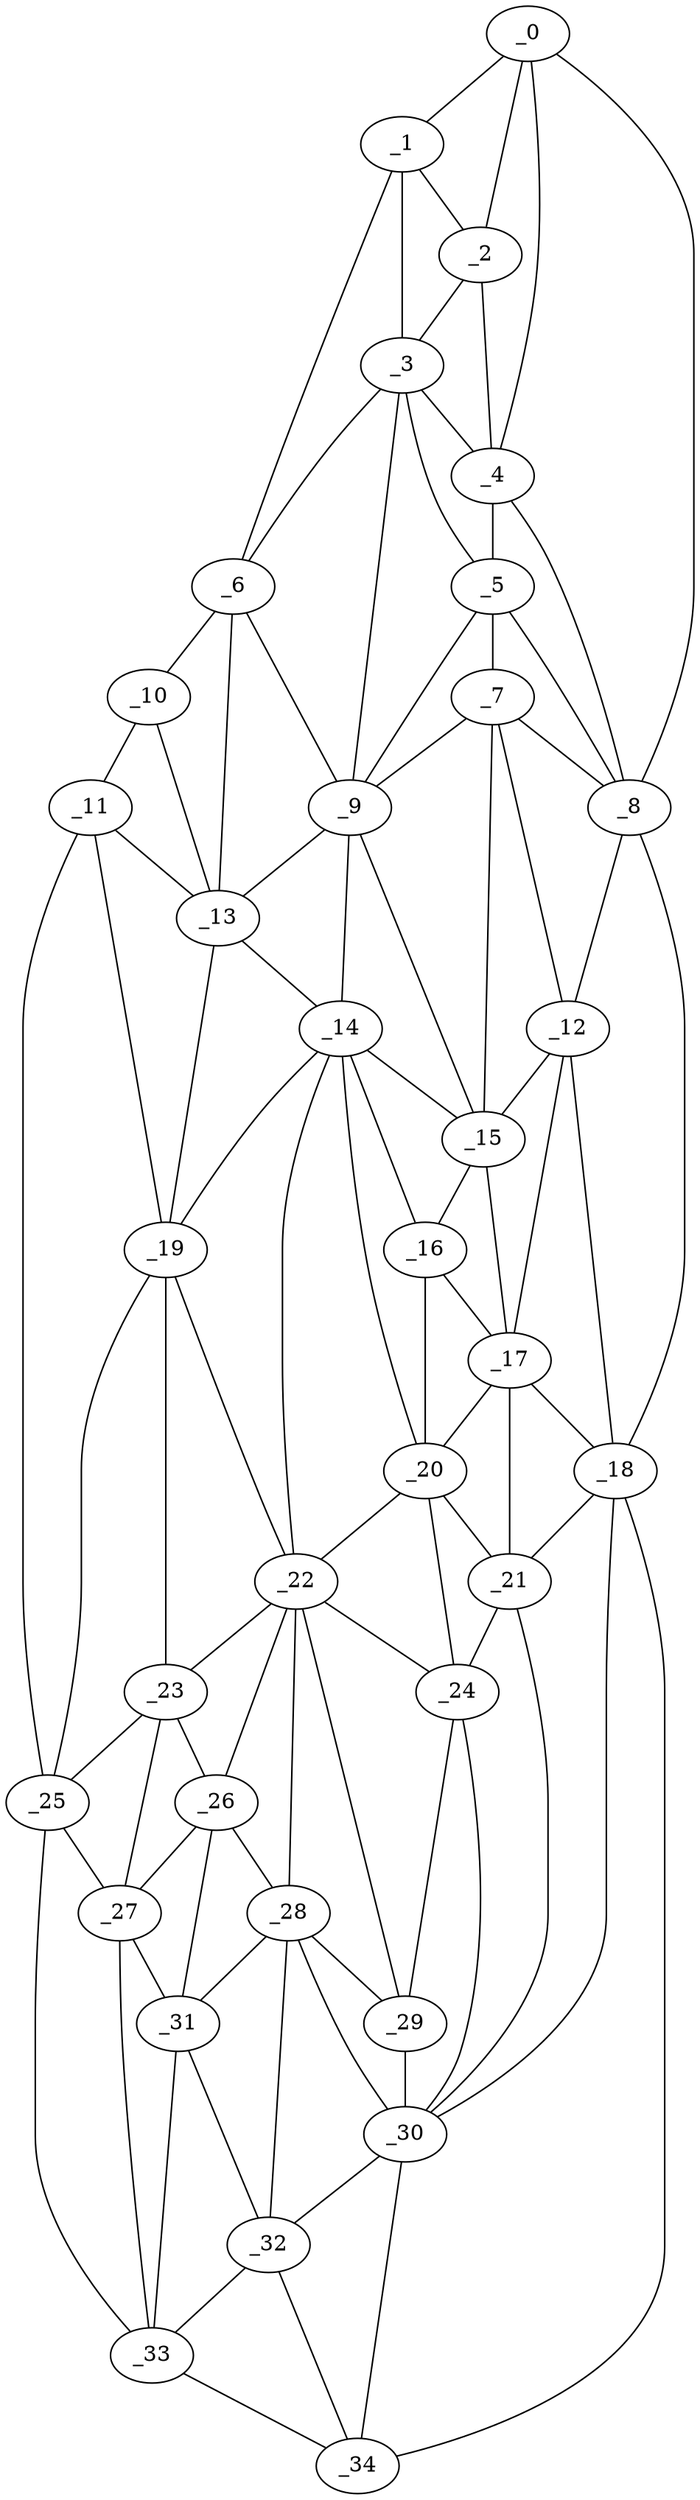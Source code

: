 graph "obj8__125.gxl" {
	_0	 [x=7,
		y=69];
	_1	 [x=12,
		y=65];
	_0 -- _1	 [valence=1];
	_2	 [x=21,
		y=65];
	_0 -- _2	 [valence=1];
	_4	 [x=34,
		y=70];
	_0 -- _4	 [valence=1];
	_8	 [x=50,
		y=93];
	_0 -- _8	 [valence=1];
	_1 -- _2	 [valence=2];
	_3	 [x=32,
		y=55];
	_1 -- _3	 [valence=1];
	_6	 [x=41,
		y=45];
	_1 -- _6	 [valence=1];
	_2 -- _3	 [valence=2];
	_2 -- _4	 [valence=1];
	_3 -- _4	 [valence=2];
	_5	 [x=40,
		y=72];
	_3 -- _5	 [valence=2];
	_3 -- _6	 [valence=2];
	_9	 [x=52,
		y=62];
	_3 -- _9	 [valence=1];
	_4 -- _5	 [valence=1];
	_4 -- _8	 [valence=2];
	_7	 [x=47,
		y=77];
	_5 -- _7	 [valence=2];
	_5 -- _8	 [valence=1];
	_5 -- _9	 [valence=1];
	_6 -- _9	 [valence=2];
	_10	 [x=54,
		y=40];
	_6 -- _10	 [valence=1];
	_13	 [x=61,
		y=52];
	_6 -- _13	 [valence=2];
	_7 -- _8	 [valence=2];
	_7 -- _9	 [valence=1];
	_12	 [x=60,
		y=91];
	_7 -- _12	 [valence=2];
	_15	 [x=64,
		y=79];
	_7 -- _15	 [valence=2];
	_8 -- _12	 [valence=1];
	_18	 [x=73,
		y=90];
	_8 -- _18	 [valence=1];
	_9 -- _13	 [valence=1];
	_14	 [x=64,
		y=61];
	_9 -- _14	 [valence=1];
	_9 -- _15	 [valence=2];
	_11	 [x=60,
		y=39];
	_10 -- _11	 [valence=1];
	_10 -- _13	 [valence=1];
	_11 -- _13	 [valence=2];
	_19	 [x=75,
		y=43];
	_11 -- _19	 [valence=2];
	_25	 [x=88,
		y=36];
	_11 -- _25	 [valence=1];
	_12 -- _15	 [valence=2];
	_17	 [x=70,
		y=82];
	_12 -- _17	 [valence=2];
	_12 -- _18	 [valence=2];
	_13 -- _14	 [valence=1];
	_13 -- _19	 [valence=1];
	_14 -- _15	 [valence=2];
	_16	 [x=68,
		y=75];
	_14 -- _16	 [valence=2];
	_14 -- _19	 [valence=2];
	_20	 [x=75,
		y=74];
	_14 -- _20	 [valence=2];
	_22	 [x=83,
		y=59];
	_14 -- _22	 [valence=1];
	_15 -- _16	 [valence=2];
	_15 -- _17	 [valence=2];
	_16 -- _17	 [valence=1];
	_16 -- _20	 [valence=1];
	_17 -- _18	 [valence=2];
	_17 -- _20	 [valence=2];
	_21	 [x=81,
		y=83];
	_17 -- _21	 [valence=1];
	_18 -- _21	 [valence=1];
	_30	 [x=105,
		y=70];
	_18 -- _30	 [valence=2];
	_34	 [x=125,
		y=58];
	_18 -- _34	 [valence=1];
	_19 -- _22	 [valence=2];
	_23	 [x=84,
		y=44];
	_19 -- _23	 [valence=2];
	_19 -- _25	 [valence=1];
	_20 -- _21	 [valence=2];
	_20 -- _22	 [valence=1];
	_24	 [x=86,
		y=71];
	_20 -- _24	 [valence=2];
	_21 -- _24	 [valence=1];
	_21 -- _30	 [valence=2];
	_22 -- _23	 [valence=2];
	_22 -- _24	 [valence=2];
	_26	 [x=92,
		y=50];
	_22 -- _26	 [valence=2];
	_28	 [x=99,
		y=60];
	_22 -- _28	 [valence=2];
	_29	 [x=99,
		y=65];
	_22 -- _29	 [valence=2];
	_23 -- _25	 [valence=2];
	_23 -- _26	 [valence=1];
	_27	 [x=98,
		y=41];
	_23 -- _27	 [valence=2];
	_24 -- _29	 [valence=2];
	_24 -- _30	 [valence=2];
	_25 -- _27	 [valence=1];
	_33	 [x=123,
		y=45];
	_25 -- _33	 [valence=1];
	_26 -- _27	 [valence=2];
	_26 -- _28	 [valence=2];
	_31	 [x=108,
		y=44];
	_26 -- _31	 [valence=2];
	_27 -- _31	 [valence=1];
	_27 -- _33	 [valence=1];
	_28 -- _29	 [valence=2];
	_28 -- _30	 [valence=2];
	_28 -- _31	 [valence=2];
	_32	 [x=121,
		y=50];
	_28 -- _32	 [valence=2];
	_29 -- _30	 [valence=2];
	_30 -- _32	 [valence=2];
	_30 -- _34	 [valence=1];
	_31 -- _32	 [valence=2];
	_31 -- _33	 [valence=2];
	_32 -- _33	 [valence=1];
	_32 -- _34	 [valence=2];
	_33 -- _34	 [valence=1];
}
